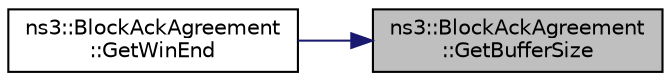 digraph "ns3::BlockAckAgreement::GetBufferSize"
{
 // LATEX_PDF_SIZE
  edge [fontname="Helvetica",fontsize="10",labelfontname="Helvetica",labelfontsize="10"];
  node [fontname="Helvetica",fontsize="10",shape=record];
  rankdir="RL";
  Node1 [label="ns3::BlockAckAgreement\l::GetBufferSize",height=0.2,width=0.4,color="black", fillcolor="grey75", style="filled", fontcolor="black",tooltip="Return the buffer size."];
  Node1 -> Node2 [dir="back",color="midnightblue",fontsize="10",style="solid",fontname="Helvetica"];
  Node2 [label="ns3::BlockAckAgreement\l::GetWinEnd",height=0.2,width=0.4,color="black", fillcolor="white", style="filled",URL="$classns3_1_1_block_ack_agreement.html#a09f4003dae826a0a955fc9047527dc4e",tooltip="Return the last sequence number covered by the ack window."];
}
